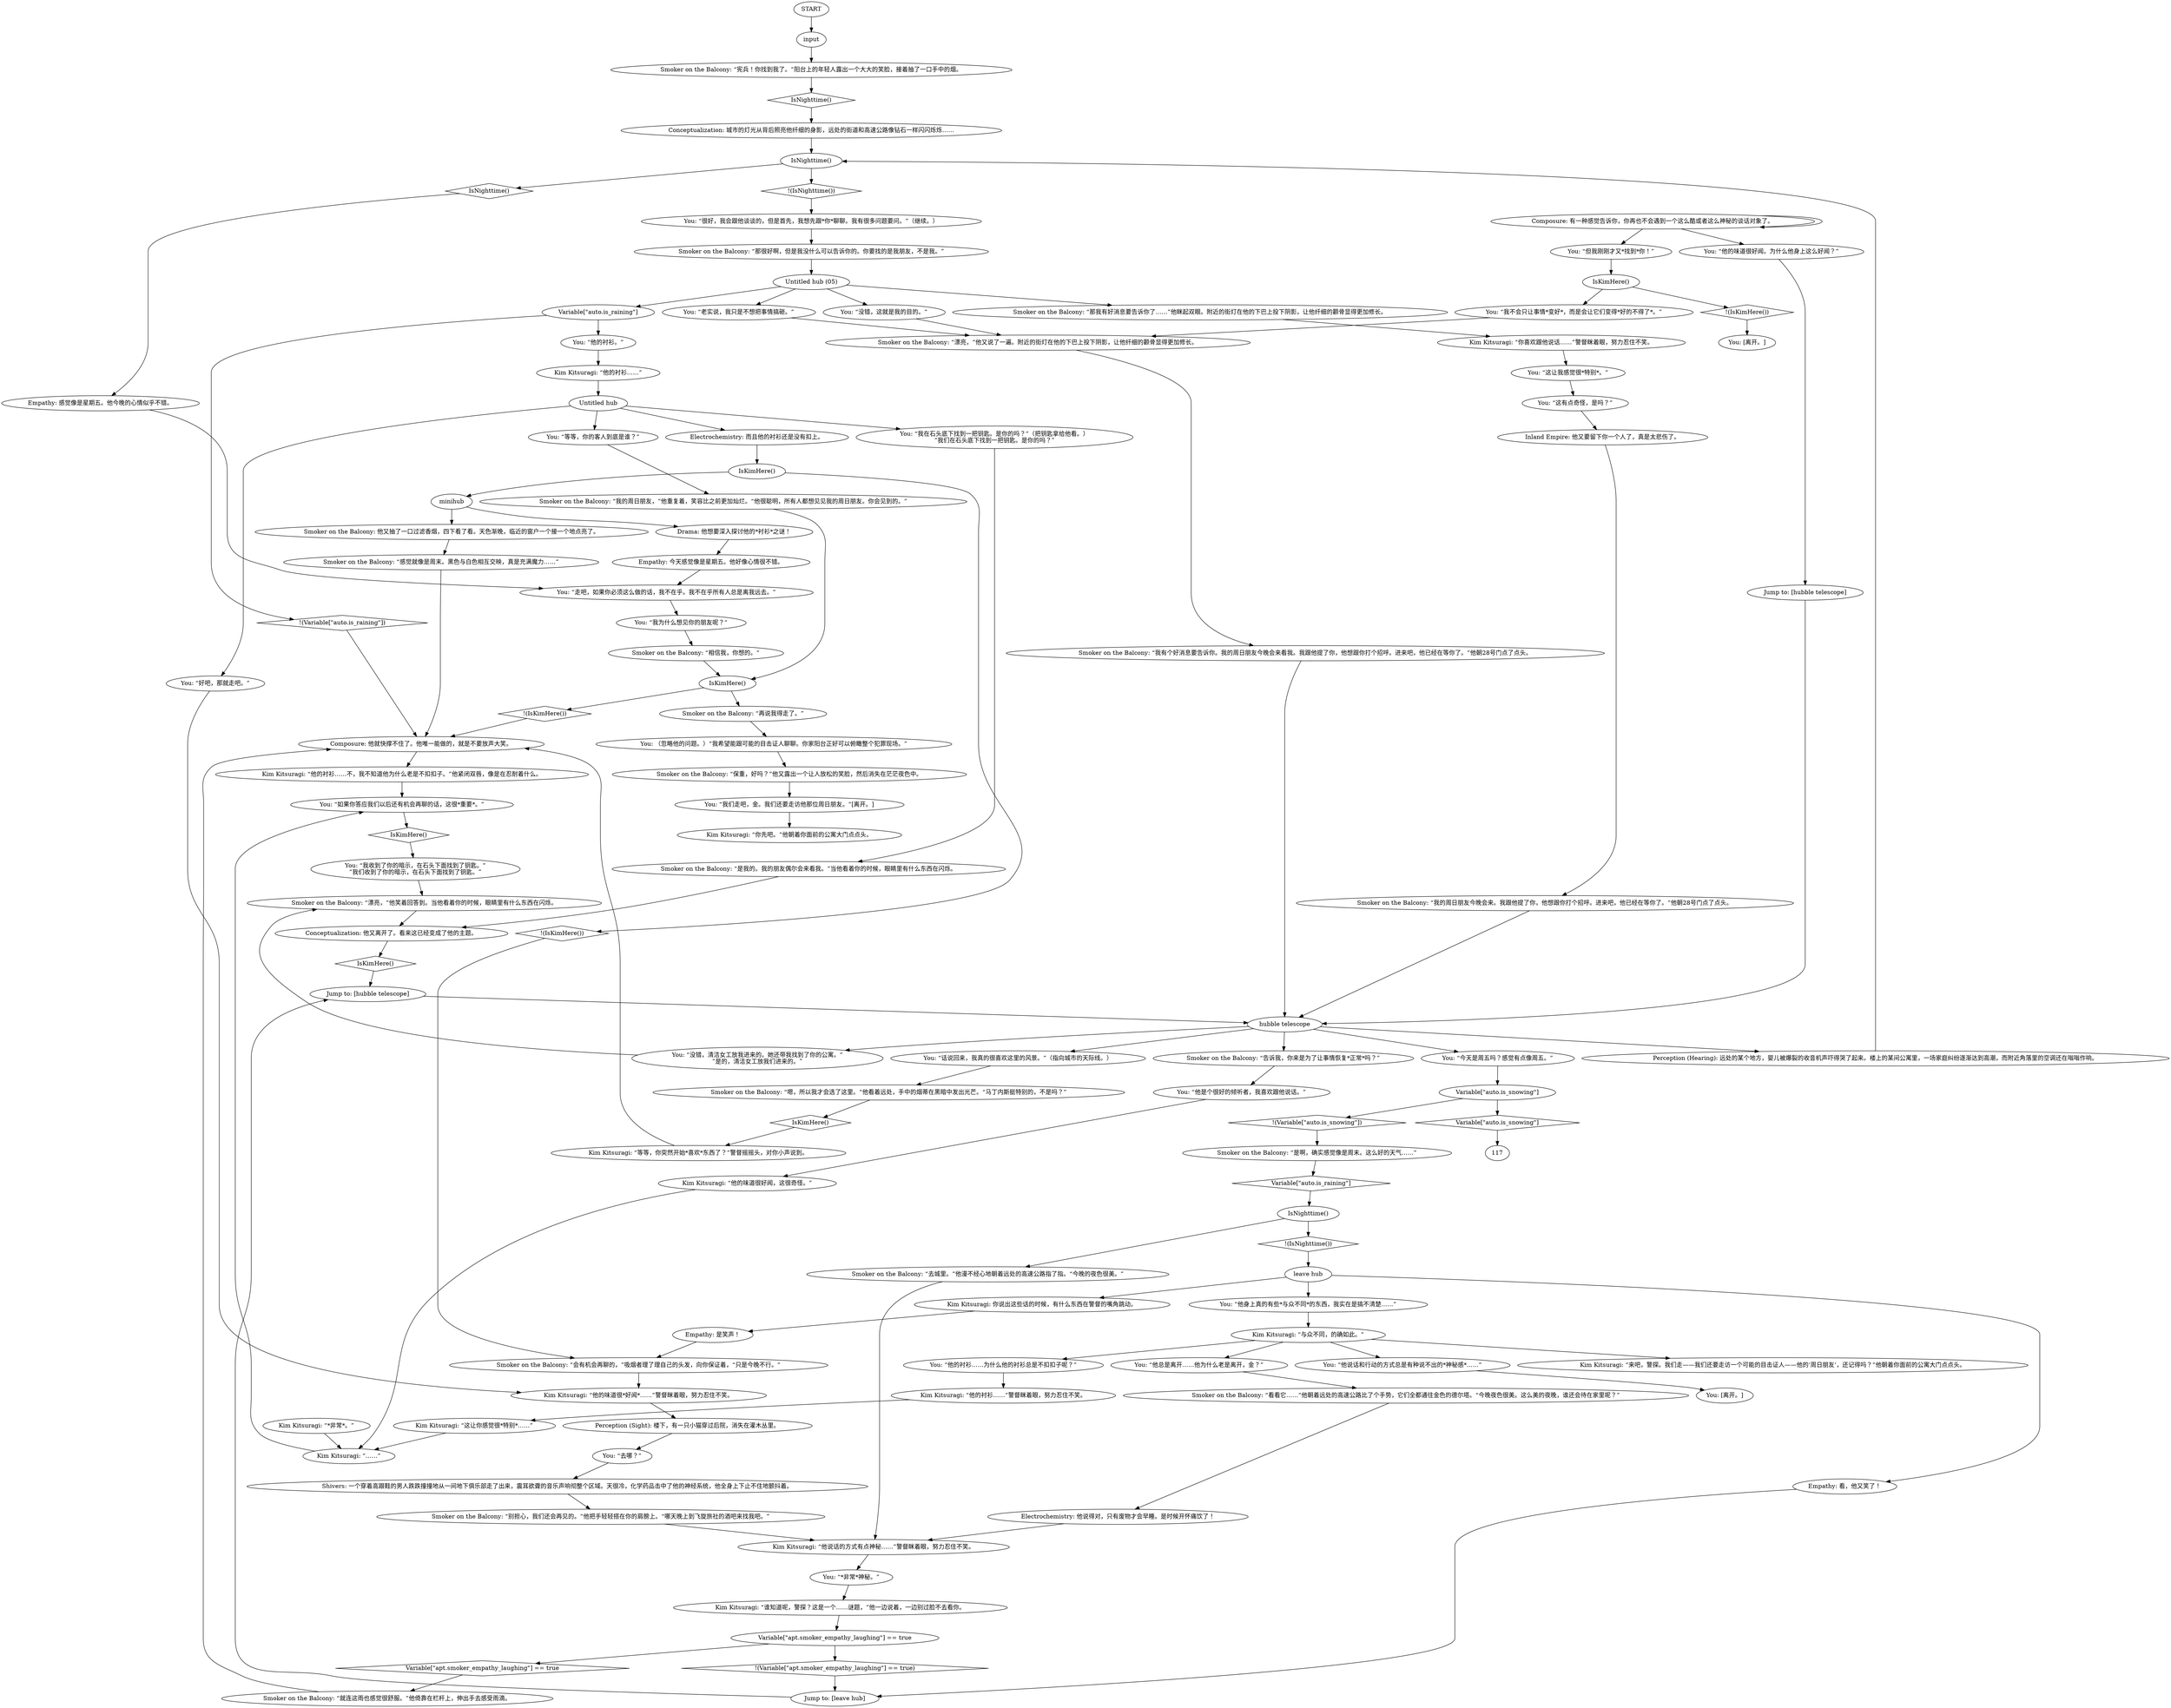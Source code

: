 # APT / SMOKER ON THE BALCONY
# Second meeting with the smoker on the balcony -- he's standing right in front of his apartment door, smoking.
# ==================================================
digraph G {
	  0 [label="START"];
	  1 [label="input"];
	  2 [label="You: “没错，这就是我的目的。”"];
	  3 [label="Smoker on the Balcony: “我有个好消息要告诉你。我的周日朋友今晚会来看我。我跟他提了你，他想跟你打个招呼。进来吧，他已经在等你了。”他朝28号门点了点头。"];
	  4 [label="You: “我在石头底下找到一把钥匙。是你的吗？”（把钥匙拿给他看。）\n“我们在石头底下找到一把钥匙。是你的吗？”"];
	  5 [label="hubble telescope"];
	  6 [label="You: “这让我感觉很*特别*。”"];
	  7 [label="You: “*非常*神秘。”"];
	  8 [label="Conceptualization: 城市的灯光从背后照亮他纤细的身影，远处的街道和高速公路像钻石一样闪闪烁烁……"];
	  9 [label="You: “话说回来，我真的很喜欢这里的风景。”（指向城市的天际线。）"];
	  10 [label="IsNighttime()"];
	  11 [label="IsNighttime()", shape=diamond];
	  12 [label="!(IsNighttime())", shape=diamond];
	  13 [label="Jump to: [leave hub]"];
	  14 [label="Electrochemistry: 他说得对，只有废物才会早睡。是时候开怀痛饮了！"];
	  15 [label="Variable[\"auto.is_snowing\"]"];
	  16 [label="Variable[\"auto.is_snowing\"]", shape=diamond];
	  17 [label="!(Variable[\"auto.is_snowing\"])", shape=diamond];
	  18 [label="Smoker on the Balcony: “是我的。我的朋友偶尔会来看我。”当他看着你的时候，眼睛里有什么东西在闪烁。"];
	  19 [label="Empathy: 感觉像是星期五。他今晚的心情似乎不错。"];
	  20 [label="Kim Kitsuragi: “他的衬衫……”警督眯着眼，努力忍住不笑。"];
	  21 [label="Kim Kitsuragi: “……”"];
	  22 [label="You: “今天是周五吗？感觉有点像周五。”"];
	  23 [label="Smoker on the Balcony: “那很好啊，但是我没什么可以告诉你的。你要找的是我朋友，不是我。”"];
	  24 [label="Smoker on the Balcony: “宪兵！你找到我了。”阳台上的年轻人露出一个大大的笑脸，接着抽了一口手中的烟。"];
	  25 [label="Smoker on the Balcony: “漂亮，”他笑着回答到。当他看着你的时候，眼睛里有什么东西在闪烁。"];
	  26 [label="You: “他身上真的有些*与众不同*的东西，我实在是搞不清楚……”"];
	  27 [label="You: “但我刚刚才又*找到*你！”"];
	  28 [label="Smoker on the Balcony: “嗯，所以我才会选了这里。”他看着远处，手中的烟蒂在黑暗中发出光芒。“马丁内斯挺特别的，不是吗？”"];
	  29 [label="Empathy: 是笑声！"];
	  30 [label="Smoker on the Balcony: “是啊，确实感觉像是周末。这么好的天气……”"];
	  31 [label="Kim Kitsuragi: “等等，你突然开始*喜欢*东西了？”警督摇摇头，对你小声说到。"];
	  32 [label="Smoker on the Balcony: “我的周日朋友，”他重复着，笑容比之前更加灿烂。“他很聪明，所有人都想见见我的周日朋友。你会见到的。”"];
	  33 [label="You: “他说话和行动的方式总是有种说不出的*神秘感*……”"];
	  34 [label="You: “老实说，我只是不想把事情搞砸。”"];
	  35 [label="Smoker on the Balcony: “漂亮，”他又说了一遍。附近的街灯在他的下巴上投下阴影，让他纤细的颧骨显得更加修长。"];
	  36 [label="Kim Kitsuragi: “他的衬衫……”"];
	  37 [label="You: [离开。]"];
	  38 [label="Smoker on the Balcony: “会有机会再聊的，”吸烟者理了理自己的头发，向你保证着，“只是今晚不行。”"];
	  39 [label="Smoker on the Balcony: “相信我，你想的。”"];
	  40 [label="Variable[\"apt.smoker_empathy_laughing\"] == true"];
	  41 [label="Variable[\"apt.smoker_empathy_laughing\"] == true", shape=diamond];
	  42 [label="!(Variable[\"apt.smoker_empathy_laughing\"] == true)", shape=diamond];
	  43 [label="Kim Kitsuragi: “与众不同，的确如此。”"];
	  44 [label="You: “他的衬衫……为什么他的衬衫总是不扣扣子呢？”"];
	  45 [label="Kim Kitsuragi: “你先吧。”他朝着你面前的公寓大门点点头。"];
	  46 [label="Kim Kitsuragi: “*非常*。”"];
	  47 [label="Kim Kitsuragi: “谁知道呢，警探？这是一个……谜题，”他一边说着，一边别过脸不去看你。"];
	  48 [label="Smoker on the Balcony: “看看它……”他朝着远处的高速公路比了个手势，它们全都通往金色的德尔塔。“今晚夜色很美。这么美的夜晚，谁还会待在家里呢？”"];
	  49 [label="IsKimHere()"];
	  50 [label="IsKimHere()", shape=diamond];
	  51 [label="!(IsKimHere())", shape=diamond];
	  52 [label="You: “我不会只让事情*变好*，而是会让它们变得*好的不得了*。”"];
	  53 [label="Smoker on the Balcony: “那我有好消息要告诉你了……”他眯起双眼。附近的街灯在他的下巴上投下阴影，让他纤细的颧骨显得更加修长。"];
	  54 [label="Smoker on the Balcony: “保重，好吗？”他又露出一个让人放松的笑脸，然后消失在茫茫夜色中。"];
	  55 [label="Kim Kitsuragi: “他的味道很*好闻*……”警督眯着眼，努力忍住不笑。"];
	  56 [label="Jump to: [hubble telescope]"];
	  57 [label="IsKimHere()"];
	  58 [label="IsKimHere()", shape=diamond];
	  59 [label="!(IsKimHere())", shape=diamond];
	  60 [label="Smoker on the Balcony: “再说我得走了。”"];
	  61 [label="You: “去哪？”"];
	  62 [label="You: “他的味道很好闻。为什么他身上这么好闻？”"];
	  63 [label="Kim Kitsuragi: “来吧，警探。我们走——我们还要走访一个可能的目击证人——他的‘周日朋友’，还记得吗？”他朝着你面前的公寓大门点点头。"];
	  64 [label="Kim Kitsuragi: “他的衬衫……不，我不知道他为什么老是不扣扣子。”他紧闭双唇，像是在忍耐着什么。"];
	  65 [label="Empathy: 今天感觉像是星期五。他好像心情很不错。"];
	  66 [label="You: “很好，我会跟他谈谈的，但是首先，我想先跟*你*聊聊。我有很多问题要问。”（继续。）"];
	  67 [label="Perception (Hearing): 远处的某个地方，婴儿被爆裂的收音机声吓得哭了起来。楼上的某间公寓里，一场家庭纠纷逐渐达到高潮，而附近角落里的空调还在嗡嗡作响。"];
	  68 [label="leave hub"];
	  69 [label="Jump to: [hubble telescope]"];
	  70 [label="Composure: 他就快撑不住了。他唯一能做的，就是不要放声大笑。"];
	  71 [label="You: “如果你答应我们以后还有机会再聊的话，这很*重要*。”"];
	  72 [label="Drama: 他想要深入探讨他的*衬衫*之谜！"];
	  73 [label="Untitled hub"];
	  74 [label="IsKimHere()"];
	  75 [label="IsKimHere()", shape=diamond];
	  76 [label="!(IsKimHere())", shape=diamond];
	  77 [label="minihub"];
	  78 [label="Smoker on the Balcony: “别担心，我们还会再见的。”他把手轻轻搭在你的肩膀上。“哪天晚上到飞旋旅社的酒吧来找我吧。”"];
	  79 [label="You: “我为什么想见你的朋友呢？”"];
	  80 [label="Smoker on the Balcony: “告诉我，你来是为了让事情恢复*正常*吗？”"];
	  81 [label="Conceptualization: 他又离开了。看来这已经变成了他的主题。"];
	  82 [label="You: “我们走吧，金。我们还要走访他那位周日朋友。”[离开。]"];
	  83 [label="Empathy: 看，他又笑了！"];
	  84 [label="Smoker on the Balcony: “就连这雨也感觉很舒服。”他倚靠在栏杆上，伸出手去感受雨滴。"];
	  85 [label="IsNighttime()"];
	  86 [label="IsNighttime()", shape=diamond];
	  87 [label="!(IsNighttime())", shape=diamond];
	  88 [label="Smoker on the Balcony: “去城里。”他漫不经心地朝着远处的高速公路指了指。“今晚的夜色很美。”"];
	  89 [label="Shivers: 一个穿着高跟鞋的男人跌跌撞撞地从一间地下俱乐部走了出来，震耳欲聋的音乐声响彻整个区域。天很冷，化学药品击中了他的神经系统，他全身上下止不住地颤抖着。"];
	  90 [label="Kim Kitsuragi: “他说话的方式有点神秘……”警督眯着眼，努力忍住不笑。"];
	  91 [label="You: [离开。]"];
	  92 [label="You: “好吧，那就走吧。”"];
	  93 [label="Smoker on the Balcony: 他又抽了一口过滤香烟，四下看了看。天色渐晚，临近的窗户一个接一个地点亮了。"];
	  94 [label="Untitled hub (05)"];
	  95 [label="You: “他是个很好的倾听者，我喜欢跟他说话。”"];
	  96 [label="You: “他总是离开……他为什么老是离开，金？”"];
	  97 [label="Kim Kitsuragi: 你说出这些话的时候，有什么东西在警督的嘴角跳动。"];
	  98 [label="You: “我收到了你的暗示，在石头下面找到了钥匙。”\n“我们收到了你的暗示，在石头下面找到了钥匙。”"];
	  99 [label="You: “等等，你的客人到底是谁？”"];
	  100 [label="You: “没错，清洁女工放我进来的。她还带我找到了你的公寓。”\n“是的，清洁女工放我们进来的。”"];
	  101 [label="Electrochemistry: 而且他的衬衫还是没有扣上。"];
	  102 [label="You: “走吧，如果你必须这么做的话，我不在乎。我不在乎所有人总是离我远去。”"];
	  103 [label="Composure: 有一种感觉告诉你，你再也不会遇到一个这么酷或者这么神秘的谈话对象了。"];
	  104 [label="Smoker on the Balcony: “我的周日朋友今晚会来。我跟他提了你，他想跟你打个招呼。进来吧，他已经在等你了。”他朝28号门点了点头。"];
	  105 [label="Kim Kitsuragi: “你喜欢跟他说话……”警督眯着眼，努力忍住不笑。"];
	  106 [label="Kim Kitsuragi: “他的味道很好闻，这很奇怪。”"];
	  107 [label="Inland Empire: 他又要留下你一个人了，真是太悲伤了。"];
	  108 [label="You: （忽略他的问题。）“我希望能跟可能的目击证人聊聊。你家阳台正好可以俯瞰整个犯罪现场。”"];
	  109 [label="Variable[\"auto.is_raining\"]"];
	  110 [label="Variable[\"auto.is_raining\"]", shape=diamond];
	  111 [label="!(Variable[\"auto.is_raining\"])", shape=diamond];
	  112 [label="You: “他的衬衫。”"];
	  113 [label="Kim Kitsuragi: “这让你感觉很*特别*……”"];
	  114 [label="You: “这有点奇怪，是吗？”"];
	  115 [label="Perception (Sight): 楼下，有一只小猫穿过后院，消失在灌木丛里。"];
	  116 [label="Smoker on the Balcony: “感觉就像是周末。黑色与白色相互交映，真是充满魔力……”"];
	  0 -> 1
	  1 -> 24
	  2 -> 35
	  3 -> 5
	  4 -> 18
	  5 -> 67
	  5 -> 100
	  5 -> 9
	  5 -> 80
	  5 -> 22
	  6 -> 114
	  7 -> 47
	  8 -> 10
	  9 -> 28
	  10 -> 11
	  10 -> 12
	  11 -> 19
	  12 -> 66
	  13 -> 69
	  14 -> 90
	  15 -> 16
	  15 -> 17
	  16 -> 117
	  17 -> 30
	  18 -> 81
	  19 -> 102
	  20 -> 113
	  21 -> 71
	  22 -> 15
	  23 -> 94
	  24 -> 86
	  25 -> 81
	  26 -> 43
	  27 -> 49
	  28 -> 58
	  29 -> 38
	  30 -> 110
	  31 -> 70
	  32 -> 57
	  33 -> 91
	  34 -> 35
	  35 -> 3
	  36 -> 73
	  38 -> 55
	  39 -> 57
	  40 -> 41
	  40 -> 42
	  41 -> 84
	  42 -> 13
	  43 -> 96
	  43 -> 33
	  43 -> 44
	  43 -> 63
	  44 -> 20
	  46 -> 21
	  47 -> 40
	  48 -> 14
	  49 -> 51
	  49 -> 52
	  50 -> 69
	  51 -> 37
	  52 -> 35
	  53 -> 105
	  54 -> 82
	  55 -> 115
	  56 -> 5
	  57 -> 59
	  57 -> 60
	  58 -> 31
	  59 -> 70
	  60 -> 108
	  61 -> 89
	  62 -> 56
	  64 -> 71
	  65 -> 102
	  66 -> 23
	  67 -> 10
	  68 -> 97
	  68 -> 26
	  68 -> 83
	  69 -> 5
	  70 -> 64
	  71 -> 75
	  72 -> 65
	  73 -> 99
	  73 -> 4
	  73 -> 101
	  73 -> 92
	  74 -> 76
	  74 -> 77
	  75 -> 98
	  76 -> 38
	  77 -> 72
	  77 -> 93
	  78 -> 90
	  79 -> 39
	  80 -> 95
	  81 -> 50
	  82 -> 45
	  83 -> 13
	  84 -> 70
	  85 -> 88
	  85 -> 87
	  86 -> 8
	  87 -> 68
	  88 -> 90
	  89 -> 78
	  90 -> 7
	  92 -> 55
	  93 -> 116
	  94 -> 2
	  94 -> 109
	  94 -> 34
	  94 -> 53
	  95 -> 106
	  96 -> 48
	  97 -> 29
	  98 -> 25
	  99 -> 32
	  100 -> 25
	  101 -> 74
	  102 -> 79
	  103 -> 27
	  103 -> 62
	  103 -> 103
	  104 -> 5
	  105 -> 6
	  106 -> 21
	  107 -> 104
	  108 -> 54
	  109 -> 112
	  109 -> 111
	  110 -> 85
	  111 -> 70
	  112 -> 36
	  113 -> 21
	  114 -> 107
	  115 -> 61
	  116 -> 70
}

